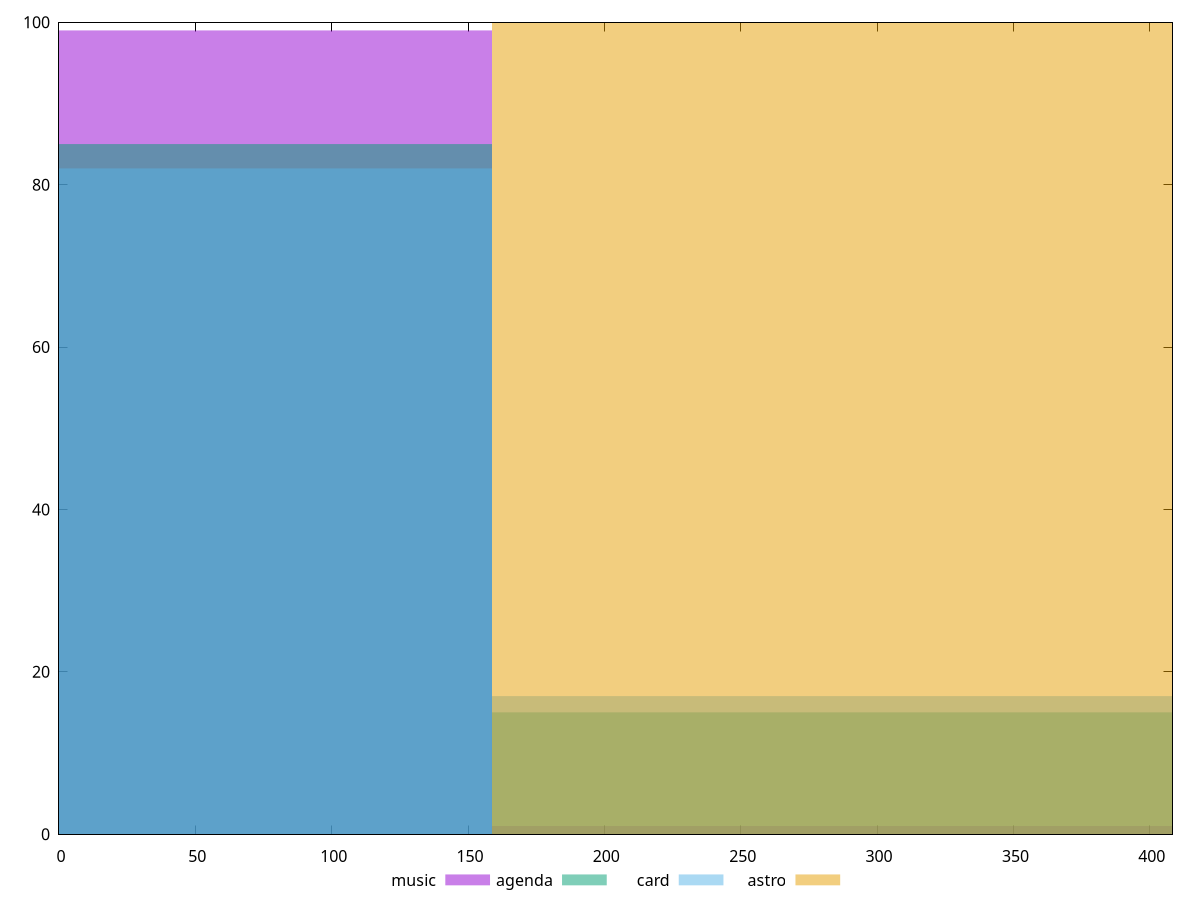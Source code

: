 reset

$music <<EOF
0 99
317.5817994747047 1
EOF

$agenda <<EOF
317.5817994747047 15
0 85
EOF

$card <<EOF
0 82
317.5817994747047 17
EOF

$astro <<EOF
317.5817994747047 100
EOF

set key outside below
set boxwidth 317.5817994747047
set xrange [0:408.35]
set yrange [0:100]
set trange [0:100]
set style fill transparent solid 0.5 noborder
set terminal svg size 640, 520 enhanced background rgb 'white'
set output "report/report_00029_2021-02-24T13-36-40.390Z/uses-rel-preconnect/comparison/histogram/all_raw.svg"

plot $music title "music" with boxes, \
     $agenda title "agenda" with boxes, \
     $card title "card" with boxes, \
     $astro title "astro" with boxes

reset
